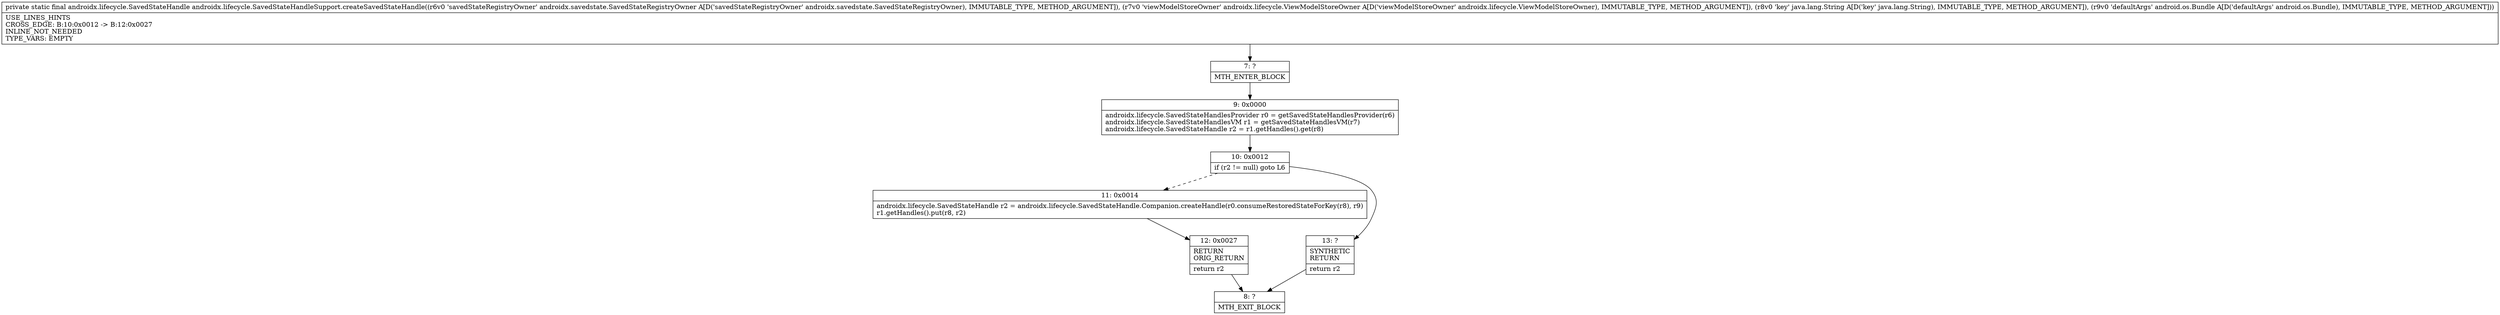 digraph "CFG forandroidx.lifecycle.SavedStateHandleSupport.createSavedStateHandle(Landroidx\/savedstate\/SavedStateRegistryOwner;Landroidx\/lifecycle\/ViewModelStoreOwner;Ljava\/lang\/String;Landroid\/os\/Bundle;)Landroidx\/lifecycle\/SavedStateHandle;" {
Node_7 [shape=record,label="{7\:\ ?|MTH_ENTER_BLOCK\l}"];
Node_9 [shape=record,label="{9\:\ 0x0000|androidx.lifecycle.SavedStateHandlesProvider r0 = getSavedStateHandlesProvider(r6)\landroidx.lifecycle.SavedStateHandlesVM r1 = getSavedStateHandlesVM(r7)\landroidx.lifecycle.SavedStateHandle r2 = r1.getHandles().get(r8)\l}"];
Node_10 [shape=record,label="{10\:\ 0x0012|if (r2 != null) goto L6\l}"];
Node_11 [shape=record,label="{11\:\ 0x0014|androidx.lifecycle.SavedStateHandle r2 = androidx.lifecycle.SavedStateHandle.Companion.createHandle(r0.consumeRestoredStateForKey(r8), r9)\lr1.getHandles().put(r8, r2)\l}"];
Node_12 [shape=record,label="{12\:\ 0x0027|RETURN\lORIG_RETURN\l|return r2\l}"];
Node_8 [shape=record,label="{8\:\ ?|MTH_EXIT_BLOCK\l}"];
Node_13 [shape=record,label="{13\:\ ?|SYNTHETIC\lRETURN\l|return r2\l}"];
MethodNode[shape=record,label="{private static final androidx.lifecycle.SavedStateHandle androidx.lifecycle.SavedStateHandleSupport.createSavedStateHandle((r6v0 'savedStateRegistryOwner' androidx.savedstate.SavedStateRegistryOwner A[D('savedStateRegistryOwner' androidx.savedstate.SavedStateRegistryOwner), IMMUTABLE_TYPE, METHOD_ARGUMENT]), (r7v0 'viewModelStoreOwner' androidx.lifecycle.ViewModelStoreOwner A[D('viewModelStoreOwner' androidx.lifecycle.ViewModelStoreOwner), IMMUTABLE_TYPE, METHOD_ARGUMENT]), (r8v0 'key' java.lang.String A[D('key' java.lang.String), IMMUTABLE_TYPE, METHOD_ARGUMENT]), (r9v0 'defaultArgs' android.os.Bundle A[D('defaultArgs' android.os.Bundle), IMMUTABLE_TYPE, METHOD_ARGUMENT]))  | USE_LINES_HINTS\lCROSS_EDGE: B:10:0x0012 \-\> B:12:0x0027\lINLINE_NOT_NEEDED\lTYPE_VARS: EMPTY\l}"];
MethodNode -> Node_7;Node_7 -> Node_9;
Node_9 -> Node_10;
Node_10 -> Node_11[style=dashed];
Node_10 -> Node_13;
Node_11 -> Node_12;
Node_12 -> Node_8;
Node_13 -> Node_8;
}


